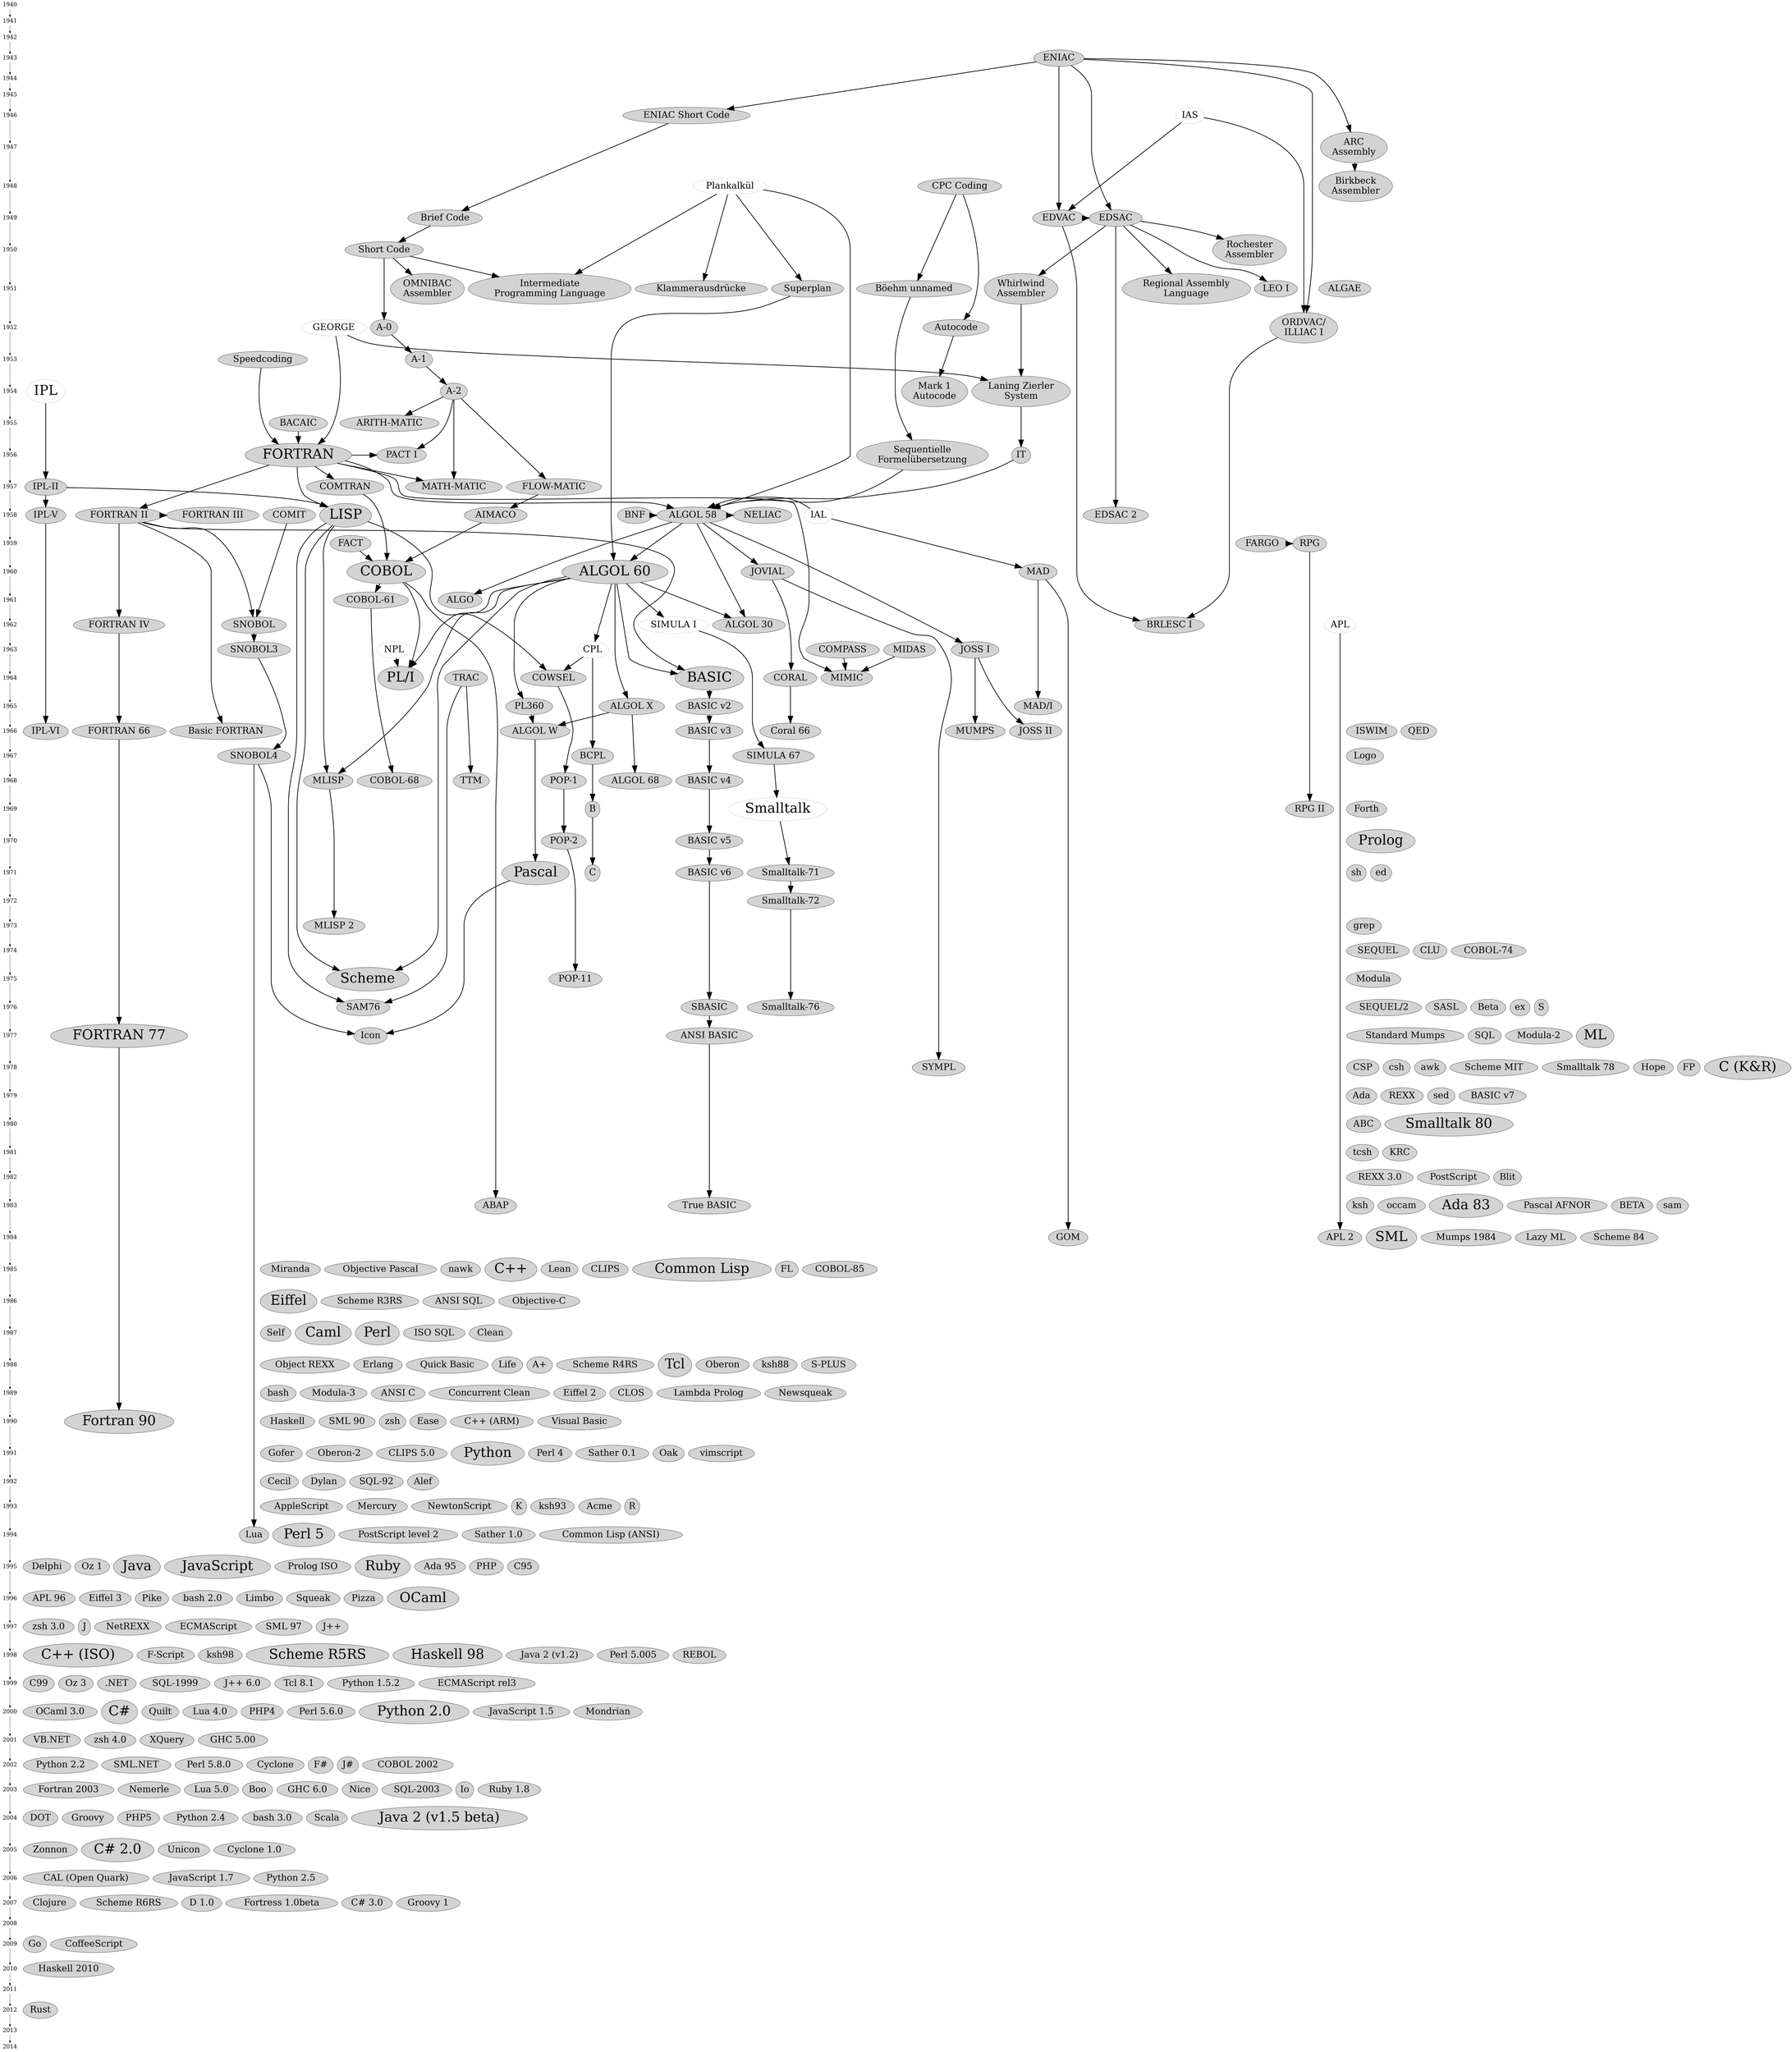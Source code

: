digraph dd {

  {
    node [ shape=plaintext,fontsize=25 ];

    1940 -> 1941 -> 1942 -> 1943 -> 1944 -> 1945 -> 1946 -> 1947 -> 1948 -> 1949 ->
    1950 -> 1951 -> 1952 -> 1953 -> 1954 -> 1955 -> 1956 -> 1957 -> 1958 -> 1959 ->
    1960 -> 1961 -> 1962 -> 1963 -> 1964 -> 1965 -> 1966 -> 1967 -> 1968 -> 1969 ->
    1970 -> 1971 -> 1972 -> 1973 -> 1974 -> 1975 -> 1976 -> 1977 -> 1978 -> 1979 ->
    1980 -> 1981 -> 1982 -> 1983 -> 1984 -> 1985 -> 1986 -> 1987 -> 1988 -> 1989 ->
    1990 -> 1991 -> 1992 -> 1993 -> 1994 -> 1995 -> 1996 -> 1997 -> 1998 -> 1999 ->
    2000 -> 2001 -> 2002 -> 2003 -> 2004 -> 2005 -> 2006 -> 2007 -> 2008 -> 2009 ->
    2010 -> 2011 -> 2012 -> 2013 -> 2014

  }

node [ fontsize=40, style=filled ];

{ rank = same ; 1943
    "ENIAC"
}

{ rank = same ; 1946
    "IAS" [style=dotted]
    "ENIAC Short Code"
}

{ rank = same ; 1947
    "ARC\nAssembly"
}

{ rank = same ; 1948
    "CPC Coding"
    "Plankalkül" [style=dotted]
}

{ rank = same ; 1949
    "Brief Code"
    "EDSAC"
    "EDVAC"
}

{ rank = same ; 1950
    "Short Code"
}

{ rank = same ; 1951
    "Superplan"
    "Böehm unnamed"
    "Klammerausdrücke"
    "Whirlwind\nAssembler"
    "OMNIBAC\nAssembler"
    "ALGAE"
    "Intermediate\nProgramming Language"
    "Regional Assembly\nLanguage"
    "LEO I"
}

{ rank = same ; 1952
    "A-0"
    "GEORGE" [style=dotted]
    "Autocode"
    "ORDVAC/\nILLIAC I"
}

{ rank = same ; 1953
    "A-1"
    "Speedcoding"
}

{ rank = same ; 1954
    "A-2"
    "Mark 1\nAutocode"
    "Laning Zierler\nSystem"
    "IPL" [style=dotted, fontsize=60]
}

{ rank = same ; 1955
    "ARITH-MATIC"
    "BACAIC"
}

{ rank = same ; 1956
    "FORTRAN" [ fontsize=60 ]
    "PACT I"
    "Sequentielle\nFormelübersetzung"
    "IT"
}

{ rank = same ; 1957
    "MATH-MATIC"
    "FLOW-MATIC"
    "COMTRAN"
    "IPL-II"
}

{ rank = same ; 1958
    "IAL" [ style=dotted ]
    "IPL-V"
    "BNF"
    "ALGOL 58"
    "NELIAC"
    "AIMACO"
    "FORTRAN II"
    "FORTRAN III"
    "EDSAC 2"
    "LISP" [ fontsize=60]
    "COMIT"
}

{ rank = same ; 1959
    "FARGO"
    "FACT"
    "RPG"
}

{ rank = same ; 1960
    "COBOL" [ fontsize=60 ]
    "ALGOL 60" [ fontsize=60 ]
    "JOVIAL"
    "MAD"
}

{ rank = same ; 1961
    "ALGO"
    "COBOL-61"
}

{ rank = same ; 1962
    "SIMULA I" [style=dotted]
    "ALGOL 30"
    "FORTRAN IV"
    "BRLESC I"
    "APL" [style=dotted]
    "SNOBOL"
}

{ rank = same ; 1963
    "CPL" [style=dotted]
    "JOSS I"
    "SNOBOL3"
    "MIDAS"
    "COMPASS"
    "NPL" [style=dotted]
}

{ rank = same ; 1964
    "BASIC" [ fontsize=60]
    "PL/I" [ fontsize=60 ]
    "TRAC"
    "CORAL"
    "COWSEL"
    "MIMIC"
}

{ rank = same ; 1965
    "BASIC v2"
    "ALGOL X"
    "PL360"
    "MAD/I"
}

{ rank = same ; 1966
    "Coral 66"
    "ISWIM"
    "ALGOL W"
    "QED"
    "BASIC v3"
    "FORTRAN 66"
    "Basic FORTRAN"
    "IPL-VI"
    "JOSS II"
    "MUMPS"
}

{ rank = same ; 1967
    "SNOBOL4"
    "SIMULA 67"
    "Logo"
    "BCPL"
}

{ rank = same ; 1968
    "COBOL-68"
    "ALGOL 68"
    "BASIC v4"
    "MLISP"
    "TTM"
    "POP-1"
}

{ rank = same ; 1969
    "Smalltalk" [ style=dotted, fontsize=60 ]
    "Forth"
    "RPG II"
    "B"
}

{ rank = same ; 1970
    "Prolog" [ fontsize=60 ]
    "BASIC v5"
    "POP-2"
}

{ rank = same ; 1971
    "C"
    "sh"
    "Pascal" [ fontsize=60 ]
    "ed"
    "BASIC v6"
    "Smalltalk-71"
}

{ rank = same ; 1972
    "Smalltalk-72"
}

{ rank = same ; 1973
    "MLISP 2"
    "grep"
}

{ rank = same ; 1974
    "SEQUEL"
    "CLU"
    "COBOL-74"
}

{ rank = same ; 1975
    "POP-11"
    "Modula"
    "Scheme" [ fontsize=60 ]
}

{ rank = same ; 1976
    "SAM76"
    "SEQUEL/2"
    "SASL"
    "Beta"
    "Smalltalk-76"
    "ex"
    "S"
    "SBASIC"
}

{ rank = same ; 1977
    "Icon"
    "Standard Mumps"
    "FORTRAN 77" [ fontsize=60 ]
    "SQL"
    "Modula-2"
    "ML" [ fontsize=60 ]
}

{ rank = same ; 1978
    "SYMPL"
    "CSP"
    "csh"
    "awk"
    "Scheme MIT"
    "Smalltalk 78"
    "Hope"
    "FP"
    "C (K&R)" [ fontsize=60 ]
}

{ rank = same ; 1979
    "Ada"
    "REXX"
    "sed"
    "BASIC v7"
}

{ rank = same ; 1980
    "ABC"
    "Smalltalk 80" [ fontsize=60 ]
}

{ rank = same ; 1981
    "tcsh"
    "KRC"
}

{ rank = same ; 1982
    "REXX 3.0"
    "PostScript"
    "Blit"
}

{ rank = same ; 1983
    "True BASIC"
    "ksh"
    "occam"
    "Ada 83" [ fontsize=60 ]
    "Pascal AFNOR"
    "BETA"
    "sam"
    "ABAP"
}

{ rank = same ; 1984
    "GOM"
    "APL 2"
    "SML" [ fontsize=60 ]
    "Mumps 1984"
    "Lazy ML"
    "Scheme 84"
}

{ rank = same ; 1985
    "Miranda"
    "Objective Pascal"
    "nawk"
    "C++" [ fontsize=60 ]
    "Lean"
    "CLIPS"
    "Common Lisp" [ fontsize=60 ]
    "FL"
    "COBOL-85"
}

{ rank = same ; 1986
    "Eiffel" [ fontsize=60 ]
    "Scheme R3RS"
    "ANSI SQL"
    "Objective-C"
}

{ rank = same ; 1987
    "Self"
    "Caml" [ fontsize=60 ]
    "Perl" [ fontsize=60 ]
    "ISO SQL"
    "Clean"
}

{ rank = same ; 1988
    "Object REXX"
    "Erlang"
    "Quick Basic"
    "Life"
    "A+"
    "Scheme R4RS"
    "Tcl" [ fontsize=60 ]
    "Oberon"
    "ksh88"
    "S-PLUS"
}

{ rank = same ; 1989
    "bash"
    "Modula-3"
    "ANSI C"
    "Concurrent Clean"
    "Eiffel 2"
    "CLOS"
    "Lambda Prolog"
    "Newsqueak"
}

{ rank = same ; 1990
    "Haskell"
    "Fortran 90" [ fontsize=60 ]
    "SML 90"
    "zsh"
    "Ease"
    "C++ (ARM)"
    "Visual Basic"
}

{ rank = same ; 1991
    "Gofer"
    "Oberon-2"
    "CLIPS 5.0"
    "Python" [ fontsize=60 ]
    "Perl 4"
    "Sather 0.1"
    "Oak"
    "vimscript"
}

{ rank = same ; 1992
    "Cecil"
    "Dylan"
    "SQL-92"
    "Alef"
}

{ rank = same ; 1993
    "AppleScript"
    "Mercury"
    "NewtonScript"
    "K"
    "ksh93"
    "Acme"
    "R"
}

{ rank = same ; 1994
    "Perl 5" [ fontsize=60 ]
    "PostScript level 2"
    "Sather 1.0"
    "Common Lisp (ANSI)"
    "Lua"
}

{ rank = same ; 1995
    "Delphi"
    "Oz 1"
    "Java" [ fontsize=60 ]
    "JavaScript" [ fontsize=60 ]
    "Prolog ISO"
    "Ruby" [ fontsize=60 ]
    "Ada 95"
    "PHP"
    "C95"
}

{ rank = same ; 1996
    "APL 96"
    "Eiffel 3"
    "Pike"
    "bash 2.0"
    "Limbo"
    "Squeak"
    "Pizza"
    "OCaml" [ fontsize=60 ]
}

{ rank = same ; 1997
    "zsh 3.0"
    "J"
    "NetREXX"
    "ECMAScript"
    "SML 97"
    "J++"
}

{ rank = same ; 1998
    "C++ (ISO)" [ fontsize=60 ]
    "F-Script"
    "ksh98"
    "Scheme R5RS" [ fontsize=60 ]
    "Haskell 98" [ fontsize=60 ]
    "Java 2 (v1.2)"
    "Perl 5.005"
    "REBOL"
}

{ rank = same ; 1999
    "C99"
    "Oz 3"
    ".NET"
    "SQL-1999"
    "J++ 6.0"
    "Tcl 8.1"
    "Python 1.5.2"
    "ECMAScript rel3"
}

{ rank = same ; 2000
    "OCaml 3.0"
    "C#" [ fontsize=60 ]
    "Quilt"
    "Lua 4.0"
    "PHP4"
    "Perl 5.6.0"
    "Python 2.0" [ fontsize=60 ]
    "JavaScript 1.5"
    "Mondrian"
}

{ rank = same ; 2001
    "VB.NET"
    "zsh 4.0"
    "XQuery"
    "GHC 5.00"
}

{ rank = same ; 2002
    "Python 2.2"
    "SML.NET"
    "Perl 5.8.0"
    "Cyclone"
    "F#"
    "J#"
    "COBOL 2002"
}

{ rank = same ; 2003
    "Fortran 2003"
    "Nemerle"
    "Lua 5.0"
    "Boo"
    "GHC 6.0"
    "Nice"
    "SQL-2003"
    "Io"
    "Ruby 1.8"
}

{ rank = same ; 2004
    "DOT"
}

{ rank = same ; 2004
    "Groovy"
    "PHP5"
    "Python 2.4"
    "bash 3.0"
    "Scala"
    "Java 2 (v1.5 beta)" [ fontsize=60 ]
}

{ rank = same ; 2005
    "Zonnon"
    "C# 2.0" [ fontsize=60 ]
    "Unicon"
    "Cyclone 1.0"
}

{ rank = same ; 2006
    "CAL (Open Quark)"
    "JavaScript 1.7"
    "Python 2.5"
}

{ rank = same ; 2007
    "Clojure"
}

{ rank = same ; 2007
    "Scheme R6RS"
    "D 1.0"
    "Fortress 1.0beta"
    "C# 3.0"
    "Groovy 1"
}

{ rank = same ; 2009
    "Go"
    "CoffeeScript"
}

{ rank = same ; 2010
    "Haskell 2010"
}

{ rank = same ; 2012
    "Rust"
}


edge [ arrowsize=3.0, penwidth=3.0 ];


"Plankalkül" -> "Klammerausdrücke"

"ENIAC" -> "ENIAC Short Code" [weight=5]
"ENIAC Short Code" -> "Brief Code" [weight=5]
"Brief Code" -> "Short Code" [weight=5]
"Short Code" -> "OMNIBAC\nAssembler"
"Short Code" -> "Intermediate\nProgramming Language"
"Plankalkül" -> "Intermediate\nProgramming Language"
"ENIAC" -> "ARC\nAssembly"
"ARC\nAssembly" -> "Birkbeck\nAssembler"
"ENIAC" -> "ORDVAC/\nILLIAC I"

"IAS" -> "EDVAC"
"IAS" -> "ORDVAC/\nILLIAC I"
"ENIAC" -> "EDSAC" [weight=7]
"ENIAC" -> "EDVAC" [weight=5]
"EDVAC" -> "EDSAC"
"EDSAC" -> "EDSAC 2" [weight=10]
"EDSAC" -> "Regional Assembly\nLanguage"
"EDSAC" -> "LEO I"
"EDSAC" -> "Rochester\nAssembler"
"EDSAC" -> "Whirlwind\nAssembler"
"ORDVAC/\nILLIAC I" -> "BRLESC I"
"EDVAC" -> "BRLESC I"

"CPC Coding" -> "Böehm unnamed"
"Böehm unnamed" -> "Sequentielle\nFormelübersetzung"
"CPC Coding" -> "Autocode"
"Autocode" -> "Mark 1\nAutocode"

"Short Code" -> "A-0" [weight=10]
"A-0" -> "A-1" [weight=5]
"A-1" -> "A-2" [weight=5]
"A-2" -> "MATH-MATIC" [weight=7]
"A-2" -> "ARITH-MATIC"
"A-2" -> "FLOW-MATIC" [weight=5]
"FLOW-MATIC" -> "AIMACO" [weight=5]
"A-2" -> "PACT I"

"Speedcoding" -> "FORTRAN" [weight=3]
"GEORGE" -> "FORTRAN" [weight=4]
"BACAIC" -> "FORTRAN"
"FORTRAN" -> "MATH-MATIC"
"FORTRAN" -> "ALGOL 58"
"FORTRAN" -> "FORTRAN II" [weight=10]
"FORTRAN II" -> "FORTRAN III" [weight=5]
"FORTRAN II" -> "FORTRAN IV" [weight=5]
"FORTRAN II" -> "BASIC"
"FORTRAN IV" -> "FORTRAN 66" [weight=5]
"FORTRAN II" -> "Basic FORTRAN"
"FORTRAN 66" -> "FORTRAN 77" [weight=5]
"FORTRAN 77" -> "Fortran 90" [weight=5]
"FORTRAN" -> "COMTRAN"
"FORTRAN" -> "PACT I"

"FARGO" -> "RPG"
"RPG" -> "RPG II"

"MIDAS" -> "MIMIC"
"COMPASS" -> "MIMIC"
"FORTRAN" -> "MIMIC"

"COMTRAN" -> "COBOL" [weight=8]
"AIMACO" -> "COBOL" [weight=5]
"FACT" -> "COBOL" [weight=4]
"COBOL" -> "ABAP"
"COBOL" -> "COBOL-61"
"COBOL-61" -> "COBOL-68"
"NPL" -> "PL/I"
"COBOL" -> "PL/I"
"ALGOL 60" -> "PL/I"

"GEORGE" -> "Laning Zierler\nSystem" [weight=5]
"Whirlwind\nAssembler" -> "Laning Zierler\nSystem" [weight=10]
"Laning Zierler\nSystem" -> "IT" [weight=5]

"Plankalkül" -> "Superplan"
"Plankalkül" -> "ALGOL 58"
"Superplan" -> "ALGOL 60"
"Sequentielle\nFormelübersetzung" -> "ALGOL 58"
"IAL" -> "MAD"
"MAD" -> "MAD/I"
"MAD" -> "GOM"
"IT" -> "ALGOL 58"
"BNF" -> "ALGOL 58"
"IAL" -> "ALGOL 58" [weight=7]
"ALGOL 58" -> "ALGOL 60" [weight=7]
"ALGOL 58" -> "NELIAC"
"ALGOL 60" -> "ALGOL X" [weight=5]
"ALGOL 60" -> "PL360"
"ALGOL 60" -> "BASIC"
"ALGOL X" -> "ALGOL 68" [weight=5]
"ALGOL 58" -> "JOVIAL"
"JOVIAL" -> "CORAL"
"JOVIAL" -> "SYMPL"
"CORAL" -> "Coral 66"
"ALGOL 58" -> "ALGO"
"ALGOL 58" -> "ALGOL 30"
"ALGOL 60" -> "ALGOL 30"
"ALGOL 60" -> "Scheme"

"PL360" -> "ALGOL W"
"ALGOL X" -> "ALGOL W"
"ALGOL W" -> "Pascal"
"Pascal" -> "Icon"
"SNOBOL4" -> "Icon"

"ALGOL 58" -> "JOSS I"
"JOSS I" -> "JOSS II"
"JOSS I" -> "MUMPS"

"ALGOL 60" -> "SIMULA I"
"SIMULA I" -> "SIMULA 67"
"SIMULA 67" -> "Smalltalk"
"Smalltalk" -> "Smalltalk-71"
"Smalltalk-71" -> "Smalltalk-72"
"Smalltalk-72" -> "Smalltalk-76"

"COMIT" -> "SNOBOL"
"FORTRAN II" -> "SNOBOL"
"SNOBOL" -> "SNOBOL3"
"SNOBOL3" -> "SNOBOL4"
"SNOBOL4" -> "Lua"

"IPL" -> "IPL-II" [weight=5]
"IPL-II" -> "IPL-V" [weight=5]
"IPL-V" -> "IPL-VI" [weight=5]
"IPL-II" -> "LISP" [weight=3]
"FORTRAN" -> "LISP" [weight=4]
"LISP" -> "Scheme"
"LISP" -> "MLISP"
"ALGOL 60" -> "MLISP"
"MLISP" -> "MLISP 2"

"TRAC" -> "TTM"
"TRAC" -> "SAM76"
"LISP" -> "SAM76"

"BASIC" -> "BASIC v2" [weight=10]
"BASIC v2" -> "BASIC v3" [weight=5]
"BASIC v3" -> "BASIC v4" [weight=5]
"BASIC v4" -> "BASIC v5" [weight=5]
"BASIC v5" -> "BASIC v6" [weight=5]
"BASIC v6" -> "SBASIC" [weight=5]
"SBASIC" -> "ANSI BASIC" [weight=5]
"ANSI BASIC" -> "True BASIC"

"APL" -> "APL 2"

"ALGOL 60" -> "CPL"
"CPL" -> "COWSEL"
"LISP" -> "COWSEL"
"COWSEL" -> "POP-1"
"POP-1" -> "POP-2"
"POP-2" -> "POP-11"
"CPL" -> "BCPL" [weight=10]
"BCPL" -> "B"[weight=10]
"B" -> "C"
}
